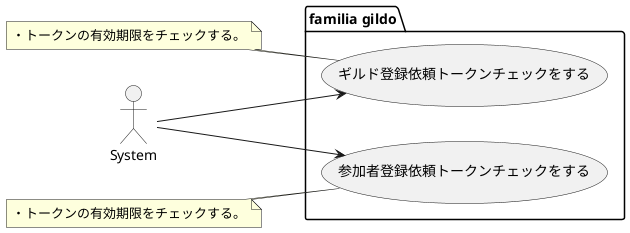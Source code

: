 @startuml

left to right direction

actor System as s

package "familia gildo" {
    usecase "ギルド登録依頼トークンチェックをする" as checkCreateGuildToken
    usecase "参加者登録依頼トークンチェックをする" as checkCreateParticipantToken
}

s --> checkCreateGuildToken
s --> checkCreateParticipantToken

note left of checkCreateGuildToken
・トークンの有効期限をチェックする。
end note

note left of checkCreateParticipantToken
・トークンの有効期限をチェックする。
end note

@enduml
